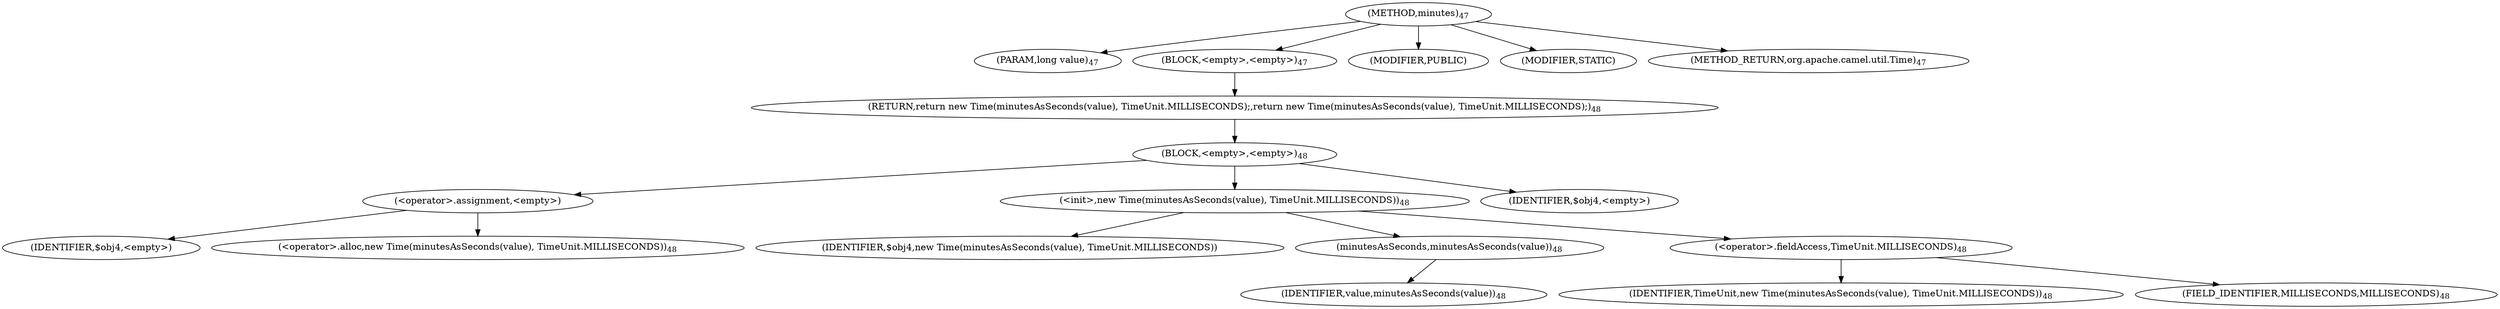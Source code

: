 digraph "minutes" {  
"102" [label = <(METHOD,minutes)<SUB>47</SUB>> ]
"103" [label = <(PARAM,long value)<SUB>47</SUB>> ]
"104" [label = <(BLOCK,&lt;empty&gt;,&lt;empty&gt;)<SUB>47</SUB>> ]
"105" [label = <(RETURN,return new Time(minutesAsSeconds(value), TimeUnit.MILLISECONDS);,return new Time(minutesAsSeconds(value), TimeUnit.MILLISECONDS);)<SUB>48</SUB>> ]
"106" [label = <(BLOCK,&lt;empty&gt;,&lt;empty&gt;)<SUB>48</SUB>> ]
"107" [label = <(&lt;operator&gt;.assignment,&lt;empty&gt;)> ]
"108" [label = <(IDENTIFIER,$obj4,&lt;empty&gt;)> ]
"109" [label = <(&lt;operator&gt;.alloc,new Time(minutesAsSeconds(value), TimeUnit.MILLISECONDS))<SUB>48</SUB>> ]
"110" [label = <(&lt;init&gt;,new Time(minutesAsSeconds(value), TimeUnit.MILLISECONDS))<SUB>48</SUB>> ]
"111" [label = <(IDENTIFIER,$obj4,new Time(minutesAsSeconds(value), TimeUnit.MILLISECONDS))> ]
"112" [label = <(minutesAsSeconds,minutesAsSeconds(value))<SUB>48</SUB>> ]
"113" [label = <(IDENTIFIER,value,minutesAsSeconds(value))<SUB>48</SUB>> ]
"114" [label = <(&lt;operator&gt;.fieldAccess,TimeUnit.MILLISECONDS)<SUB>48</SUB>> ]
"115" [label = <(IDENTIFIER,TimeUnit,new Time(minutesAsSeconds(value), TimeUnit.MILLISECONDS))<SUB>48</SUB>> ]
"116" [label = <(FIELD_IDENTIFIER,MILLISECONDS,MILLISECONDS)<SUB>48</SUB>> ]
"117" [label = <(IDENTIFIER,$obj4,&lt;empty&gt;)> ]
"118" [label = <(MODIFIER,PUBLIC)> ]
"119" [label = <(MODIFIER,STATIC)> ]
"120" [label = <(METHOD_RETURN,org.apache.camel.util.Time)<SUB>47</SUB>> ]
  "102" -> "103" 
  "102" -> "104" 
  "102" -> "118" 
  "102" -> "119" 
  "102" -> "120" 
  "104" -> "105" 
  "105" -> "106" 
  "106" -> "107" 
  "106" -> "110" 
  "106" -> "117" 
  "107" -> "108" 
  "107" -> "109" 
  "110" -> "111" 
  "110" -> "112" 
  "110" -> "114" 
  "112" -> "113" 
  "114" -> "115" 
  "114" -> "116" 
}
